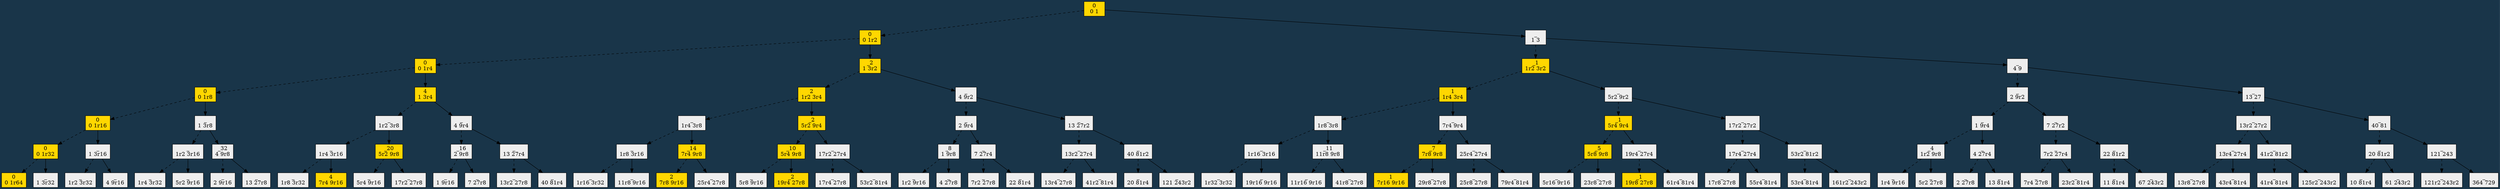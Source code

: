 digraph { bgcolor="#193549"; node[shape=box;style=filled;fillcolor="#eeeeee"]; n1[label="0\n0 1";fillcolor=gold]         ;
n2[label="0\n0 1r2";fillcolor=gold]       ;
n3[label="_\n1 3"]                        ;
n4[label="0\n0 1r4";fillcolor=gold]       ;
n5[label="_2\n1 3r2";fillcolor=gold]      ;
n6[label="_1\n1r2 3r2";fillcolor=gold]    ;
n7[label="_\n4 9"]                        ;
n8[label="0\n0 1r8";fillcolor=gold]       ;
n9[label="4\n1 3r4";fillcolor=gold]       ;
n10[label="2\n1r2 3r4";fillcolor=gold]    ;
n11[label="_\n4 9r2"]                     ;
n12[label="1\n1r4 3r4";fillcolor=gold]    ;
n13[label="_\n5r2 9r2"]                   ;
n14[label="_\n2 9r2"]                     ;
n15[label="_\n13 27"]                     ;
n16[label="0\n0 1r16";fillcolor=gold]     ;
n17[label="_\n1 3r8"]                     ;
n18[label="_\n1r2 3r8"]                   ;
n19[label="_\n4 9r4"]                     ;
n20[label="_\n1r4 3r8"]                   ;
n21[label="_2\n5r2 9r4";fillcolor=gold]   ;
n22[label="_\n2 9r4"]                     ;
n23[label="_\n13 27r2"]                   ;
n24[label="_\n1r8 3r8"]                   ;
n25[label="_\n7r4 9r4"]                   ;
n26[label="_1\n5r4 9r4";fillcolor=gold]   ;
n27[label="_\n17r2 27r2"]                 ;
n28[label="_\n1 9r4"]                     ;
n29[label="_\n7 27r2"]                    ;
n30[label="_\n13r2 27r2"]                 ;
n31[label="_\n40 81"]                     ;
n32[label="0\n0 1r32";fillcolor=gold]     ;
n33[label="_\n1 3r16"]                    ;
n34[label="_\n1r2 3r16"]                  ;
n35[label="_32\n4 9r8"]                   ;
n36[label="_\n1r4 3r16"]                  ;
n37[label="_20\n5r2 9r8";fillcolor=gold]  ;
n38[label="_16\n2 9r8"]                   ;
n39[label="_\n13 27r4"]                   ;
n40[label="_\n1r8 3r16"]                  ;
n41[label="_14\n7r4 9r8";fillcolor=gold]  ;
n42[label="_10\n5r4 9r8";fillcolor=gold]  ;
n43[label="_\n17r2 27r4"]                 ;
n44[label="_8\n1 9r8"]                    ;
n45[label="_\n7 27r4"]                    ;
n46[label="_\n13r2 27r4"]                 ;
n47[label="_\n40 81r2"]                   ;
n48[label="_\n1r16 3r16"]                 ;
n49[label="_11\n11r8 9r8"]                ;
n50[label="_7\n7r8 9r8";fillcolor=gold]   ;
n51[label="_\n25r4 27r4"]                 ;
n52[label="_5\n5r8 9r8";fillcolor=gold]   ;
n53[label="_\n19r4 27r4"]                 ;
n54[label="_\n17r4 27r4"]                 ;
n55[label="_\n53r2 81r2"]                 ;
n56[label="_4\n1r2 9r8"]                  ;
n57[label="_\n4 27r4"]                    ;
n58[label="_\n7r2 27r4"]                  ;
n59[label="_\n22 81r2"]                   ;
n60[label="_\n13r4 27r4"]                 ;
n61[label="_\n41r2 81r2"]                 ;
n62[label="_\n20 81r2"]                   ;
n63[label="_\n121 243"]                   ;
n64[label="0\n0 1r64";fillcolor=gold]     ;
n65[label="_\n1 3r32"]                    ;
n66[label="_\n1r2 3r32"]                  ;
n67[label="_\n4 9r16"]                    ;
n68[label="_\n1r4 3r32"]                  ;
n69[label="_\n5r2 9r16"]                  ;
n70[label="_\n2 9r16"]                    ;
n71[label="_\n13 27r8"]                   ;
n72[label="_\n1r8 3r32"]                  ;
n73[label="4\n7r4 9r16";fillcolor=gold]   ;
n74[label="_\n5r4 9r16"]                  ;
n75[label="_\n17r2 27r8"]                 ;
n76[label="_\n1 9r16"]                    ;
n77[label="_\n7 27r8"]                    ;
n78[label="_\n13r2 27r8"]                 ;
n79[label="_\n40 81r4"]                   ;
n80[label="_\n1r16 3r32"]                 ;
n81[label="_\n11r8 9r16"]                 ;
n82[label="2\n7r8 9r16";fillcolor=gold]   ;
n83[label="_\n25r4 27r8"]                 ;
n84[label="_\n5r8 9r16"]                  ;
n85[label="_2\n19r4 27r8";fillcolor=gold] ;
n86[label="_\n17r4 27r8"]                 ;
n87[label="_\n53r2 81r4"]                 ;
n88[label="_\n1r2 9r16"]                  ;
n89[label="_\n4 27r8"]                    ;
n90[label="_\n7r2 27r8"]                  ;
n91[label="_\n22 81r4"]                   ;
n92[label="_\n13r4 27r8"]                 ;
n93[label="_\n41r2 81r4"]                 ;
n94[label="_\n20 81r4"]                   ;
n95[label="_\n121 243r2"]                 ;
n96[label="_\n1r32 3r32"]                 ;
n97[label="_\n19r16 9r16"]                ;
n98[label="_\n11r16 9r16"]                ;
n99[label="_\n41r8 27r8"]                 ;
n100[label="1\n7r16 9r16";fillcolor=gold] ;
n101[label="_\n29r8 27r8"]                ;
n102[label="_\n25r8 27r8"]                ;
n103[label="_\n79r4 81r4"]                ;
n104[label="_\n5r16 9r16"]                ;
n105[label="_\n23r8 27r8"]                ;
n106[label="_1\n19r8 27r8";fillcolor=gold];
n107[label="_\n61r4 81r4"]                ;
n108[label="_\n17r8 27r8"]                ;
n109[label="_\n55r4 81r4"]                ;
n110[label="_\n53r4 81r4"]                ;
n111[label="_\n161r2 243r2"]              ;
n112[label="_\n1r4 9r16"]                 ;
n113[label="_\n5r2 27r8"]                 ;
n114[label="_\n2 27r8"]                   ;
n115[label="_\n13 81r4"]                  ;
n116[label="_\n7r4 27r8"]                 ;
n117[label="_\n23r2 81r4"]                ;
n118[label="_\n11 81r4"]                  ;
n119[label="_\n67 243r2"]                 ;
n120[label="_\n13r8 27r8"]                ;
n121[label="_\n43r4 81r4"]                ;
n122[label="_\n41r4 81r4"]                ;
n123[label="_\n125r2 243r2"]              ;
n124[label="_\n10 81r4"]                  ;
n125[label="_\n61 243r2"]                 ;
n126[label="_\n121r2 243r2"]              ;
n127[label="_\n364 729"]                  ;
n1  -> n2  [style=dashed]                 ;
n2  -> n4  [style=dashed]                 ;
n3  -> n6  [style=dashed]                 ;
n4  -> n8  [style=dashed]                 ;
n5  -> n10 [style=dashed]                 ;
n6  -> n12 [style=dashed]                 ;
n7  -> n14 [style=dashed]                 ;
n8  -> n16 [style=dashed]                 ;
n9  -> n18 [style=dashed]                 ;
n10 -> n20 [style=dashed]                 ;
n11 -> n22 [style=dashed]                 ;
n12 -> n24 [style=dashed]                 ;
n13 -> n26 [style=dashed]                 ;
n14 -> n28 [style=dashed]                 ;
n15 -> n30 [style=dashed]                 ;
n16 -> n32 [style=dashed]                 ;
n17 -> n34 [style=dashed]                 ;
n18 -> n36 [style=dashed]                 ;
n19 -> n38 [style=dashed]                 ;
n20 -> n40 [style=dashed]                 ;
n21 -> n42 [style=dashed]                 ;
n22 -> n44 [style=dashed]                 ;
n23 -> n46 [style=dashed]                 ;
n24 -> n48 [style=dashed]                 ;
n25 -> n50 [style=dashed]                 ;
n26 -> n52 [style=dashed]                 ;
n27 -> n54 [style=dashed]                 ;
n28 -> n56 [style=dashed]                 ;
n29 -> n58 [style=dashed]                 ;
n30 -> n60 [style=dashed]                 ;
n31 -> n62 [style=dashed]                 ;
n32 -> n64 [style=dashed]                 ;
n33 -> n66 [style=dashed]                 ;
n34 -> n68 [style=dashed]                 ;
n35 -> n70 [style=dashed]                 ;
n36 -> n72 [style=dashed]                 ;
n37 -> n74 [style=dashed]                 ;
n38 -> n76 [style=dashed]                 ;
n39 -> n78 [style=dashed]                 ;
n40 -> n80 [style=dashed]                 ;
n41 -> n82 [style=dashed]                 ;
n42 -> n84 [style=dashed]                 ;
n43 -> n86 [style=dashed]                 ;
n44 -> n88 [style=dashed]                 ;
n45 -> n90 [style=dashed]                 ;
n46 -> n92 [style=dashed]                 ;
n47 -> n94 [style=dashed]                 ;
n48 -> n96 [style=dashed]                 ;
n49 -> n98 [style=dashed]                 ;
n50 -> n100[style=dashed]                 ;
n51 -> n102[style=dashed]                 ;
n52 -> n104[style=dashed]                 ;
n53 -> n106[style=dashed]                 ;
n54 -> n108[style=dashed]                 ;
n55 -> n110[style=dashed]                 ;
n56 -> n112[style=dashed]                 ;
n57 -> n114[style=dashed]                 ;
n58 -> n116[style=dashed]                 ;
n59 -> n118[style=dashed]                 ;
n60 -> n120[style=dashed]                 ;
n61 -> n122[style=dashed]                 ;
n62 -> n124[style=dashed]                 ;
n63 -> n126[style=dashed]                 ;
n1  -> n3                                 ;
n2  -> n5                                 ;
n3  -> n7                                 ;
n4  -> n9                                 ;
n5  -> n11                                ;
n6  -> n13                                ;
n7  -> n15                                ;
n8  -> n17                                ;
n9  -> n19                                ;
n10 -> n21                                ;
n11 -> n23                                ;
n12 -> n25                                ;
n13 -> n27                                ;
n14 -> n29                                ;
n15 -> n31                                ;
n16 -> n33                                ;
n17 -> n35                                ;
n18 -> n37                                ;
n19 -> n39                                ;
n20 -> n41                                ;
n21 -> n43                                ;
n22 -> n45                                ;
n23 -> n47                                ;
n24 -> n49                                ;
n25 -> n51                                ;
n26 -> n53                                ;
n27 -> n55                                ;
n28 -> n57                                ;
n29 -> n59                                ;
n30 -> n61                                ;
n31 -> n63                                ;
n32 -> n65                                ;
n33 -> n67                                ;
n34 -> n69                                ;
n35 -> n71                                ;
n36 -> n73                                ;
n37 -> n75                                ;
n38 -> n77                                ;
n39 -> n79                                ;
n40 -> n81                                ;
n41 -> n83                                ;
n42 -> n85                                ;
n43 -> n87                                ;
n44 -> n89                                ;
n45 -> n91                                ;
n46 -> n93                                ;
n47 -> n95                                ;
n48 -> n97                                ;
n49 -> n99                                ;
n50 -> n101                               ;
n51 -> n103                               ;
n52 -> n105                               ;
n53 -> n107                               ;
n54 -> n109                               ;
n55 -> n111                               ;
n56 -> n113                               ;
n57 -> n115                               ;
n58 -> n117                               ;
n59 -> n119                               ;
n60 -> n121                               ;
n61 -> n123                               ;
n62 -> n125                               ;
n63 -> n127                                }
